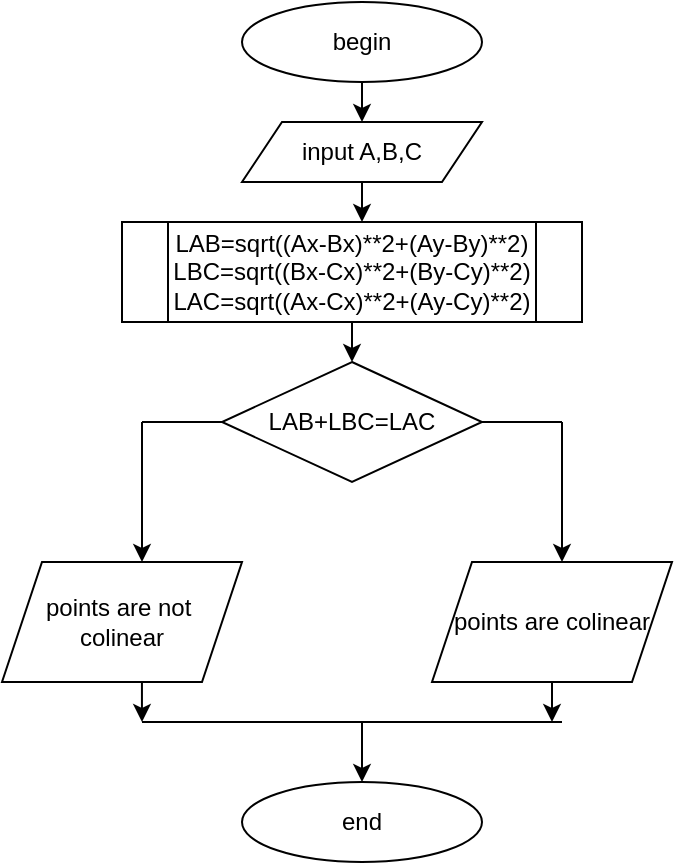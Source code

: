 <mxfile version="20.8.10" type="device"><diagram name="Page-1" id="1dyAc-0IuosVhWD88iVn"><mxGraphModel dx="519" dy="516" grid="1" gridSize="10" guides="1" tooltips="1" connect="1" arrows="1" fold="1" page="1" pageScale="1" pageWidth="850" pageHeight="1100" math="0" shadow="0"><root><mxCell id="0"/><mxCell id="1" parent="0"/><mxCell id="ZElAdkGVKgqkry_pocUB-1" value="begin" style="ellipse;whiteSpace=wrap;html=1;" parent="1" vertex="1"><mxGeometry x="210" width="120" height="40" as="geometry"/></mxCell><mxCell id="ZElAdkGVKgqkry_pocUB-2" value="" style="endArrow=classic;html=1;rounded=0;exitX=0.5;exitY=1;exitDx=0;exitDy=0;" parent="1" source="ZElAdkGVKgqkry_pocUB-1" edge="1"><mxGeometry width="50" height="50" relative="1" as="geometry"><mxPoint x="260" y="140" as="sourcePoint"/><mxPoint x="270" y="60" as="targetPoint"/></mxGeometry></mxCell><mxCell id="ZElAdkGVKgqkry_pocUB-3" value="input A,B,C" style="shape=parallelogram;perimeter=parallelogramPerimeter;whiteSpace=wrap;html=1;fixedSize=1;" parent="1" vertex="1"><mxGeometry x="210" y="60" width="120" height="30" as="geometry"/></mxCell><mxCell id="ZElAdkGVKgqkry_pocUB-4" value="" style="endArrow=classic;html=1;rounded=0;exitX=0.5;exitY=1;exitDx=0;exitDy=0;" parent="1" source="ZElAdkGVKgqkry_pocUB-3" edge="1"><mxGeometry width="50" height="50" relative="1" as="geometry"><mxPoint x="290" y="190" as="sourcePoint"/><mxPoint x="270" y="110" as="targetPoint"/></mxGeometry></mxCell><mxCell id="ZElAdkGVKgqkry_pocUB-5" value="LAB=sqrt((Ax-Bx)**2+(Ay-By)**2)&lt;br&gt;LBC=sqrt((Bx-Cx)**2+(By-Cy)**2)&lt;br&gt;LAC=sqrt((Ax-Cx)**2+(Ay-Cy)**2)" style="shape=process;whiteSpace=wrap;html=1;backgroundOutline=1;" parent="1" vertex="1"><mxGeometry x="150" y="110" width="230" height="50" as="geometry"/></mxCell><mxCell id="ZElAdkGVKgqkry_pocUB-8" value="" style="endArrow=classic;html=1;rounded=0;strokeColor=default;exitX=0.5;exitY=1;exitDx=0;exitDy=0;" parent="1" source="ZElAdkGVKgqkry_pocUB-5" edge="1"><mxGeometry width="50" height="50" relative="1" as="geometry"><mxPoint x="260" y="260" as="sourcePoint"/><mxPoint x="265" y="180" as="targetPoint"/></mxGeometry></mxCell><mxCell id="ZElAdkGVKgqkry_pocUB-9" value="LAB+LBC=LAC" style="rhombus;whiteSpace=wrap;html=1;" parent="1" vertex="1"><mxGeometry x="200" y="180" width="130" height="60" as="geometry"/></mxCell><mxCell id="ZElAdkGVKgqkry_pocUB-10" value="" style="endArrow=none;html=1;rounded=0;strokeColor=default;" parent="1" edge="1"><mxGeometry width="50" height="50" relative="1" as="geometry"><mxPoint x="160" y="210" as="sourcePoint"/><mxPoint x="200" y="210" as="targetPoint"/></mxGeometry></mxCell><mxCell id="ZElAdkGVKgqkry_pocUB-11" value="" style="endArrow=none;html=1;rounded=0;strokeColor=default;exitX=1;exitY=0.5;exitDx=0;exitDy=0;" parent="1" source="ZElAdkGVKgqkry_pocUB-9" edge="1"><mxGeometry width="50" height="50" relative="1" as="geometry"><mxPoint x="360" y="240" as="sourcePoint"/><mxPoint x="370" y="210" as="targetPoint"/></mxGeometry></mxCell><mxCell id="ZElAdkGVKgqkry_pocUB-12" value="" style="endArrow=classic;html=1;rounded=0;strokeColor=default;" parent="1" edge="1"><mxGeometry width="50" height="50" relative="1" as="geometry"><mxPoint x="370" y="210" as="sourcePoint"/><mxPoint x="370" y="280" as="targetPoint"/></mxGeometry></mxCell><mxCell id="ZElAdkGVKgqkry_pocUB-13" value="" style="endArrow=classic;html=1;rounded=0;strokeColor=default;" parent="1" edge="1"><mxGeometry width="50" height="50" relative="1" as="geometry"><mxPoint x="160" y="210" as="sourcePoint"/><mxPoint x="160" y="280" as="targetPoint"/></mxGeometry></mxCell><mxCell id="ZElAdkGVKgqkry_pocUB-14" value="points are not&amp;nbsp;&lt;br&gt;colinear" style="shape=parallelogram;perimeter=parallelogramPerimeter;whiteSpace=wrap;html=1;fixedSize=1;" parent="1" vertex="1"><mxGeometry x="90" y="280" width="120" height="60" as="geometry"/></mxCell><mxCell id="ZElAdkGVKgqkry_pocUB-15" value="points are colinear" style="shape=parallelogram;perimeter=parallelogramPerimeter;whiteSpace=wrap;html=1;fixedSize=1;" parent="1" vertex="1"><mxGeometry x="305" y="280" width="120" height="60" as="geometry"/></mxCell><mxCell id="ZElAdkGVKgqkry_pocUB-16" value="" style="endArrow=classic;html=1;rounded=0;strokeColor=default;exitX=0.583;exitY=1;exitDx=0;exitDy=0;exitPerimeter=0;" parent="1" source="ZElAdkGVKgqkry_pocUB-14" edge="1"><mxGeometry width="50" height="50" relative="1" as="geometry"><mxPoint x="130" y="440" as="sourcePoint"/><mxPoint x="160" y="360" as="targetPoint"/></mxGeometry></mxCell><mxCell id="ZElAdkGVKgqkry_pocUB-17" value="" style="endArrow=classic;html=1;rounded=0;strokeColor=default;exitX=0.5;exitY=1;exitDx=0;exitDy=0;" parent="1" source="ZElAdkGVKgqkry_pocUB-15" edge="1"><mxGeometry width="50" height="50" relative="1" as="geometry"><mxPoint x="420" y="410" as="sourcePoint"/><mxPoint x="365" y="360" as="targetPoint"/></mxGeometry></mxCell><mxCell id="ZElAdkGVKgqkry_pocUB-18" value="" style="endArrow=none;html=1;rounded=0;strokeColor=default;" parent="1" edge="1"><mxGeometry width="50" height="50" relative="1" as="geometry"><mxPoint x="160" y="360" as="sourcePoint"/><mxPoint x="370" y="360" as="targetPoint"/></mxGeometry></mxCell><mxCell id="ZElAdkGVKgqkry_pocUB-19" value="" style="endArrow=classic;html=1;rounded=0;strokeColor=default;" parent="1" edge="1"><mxGeometry width="50" height="50" relative="1" as="geometry"><mxPoint x="270" y="360" as="sourcePoint"/><mxPoint x="270" y="390" as="targetPoint"/></mxGeometry></mxCell><mxCell id="ZElAdkGVKgqkry_pocUB-20" value="end" style="ellipse;whiteSpace=wrap;html=1;" parent="1" vertex="1"><mxGeometry x="210" y="390" width="120" height="40" as="geometry"/></mxCell></root></mxGraphModel></diagram></mxfile>